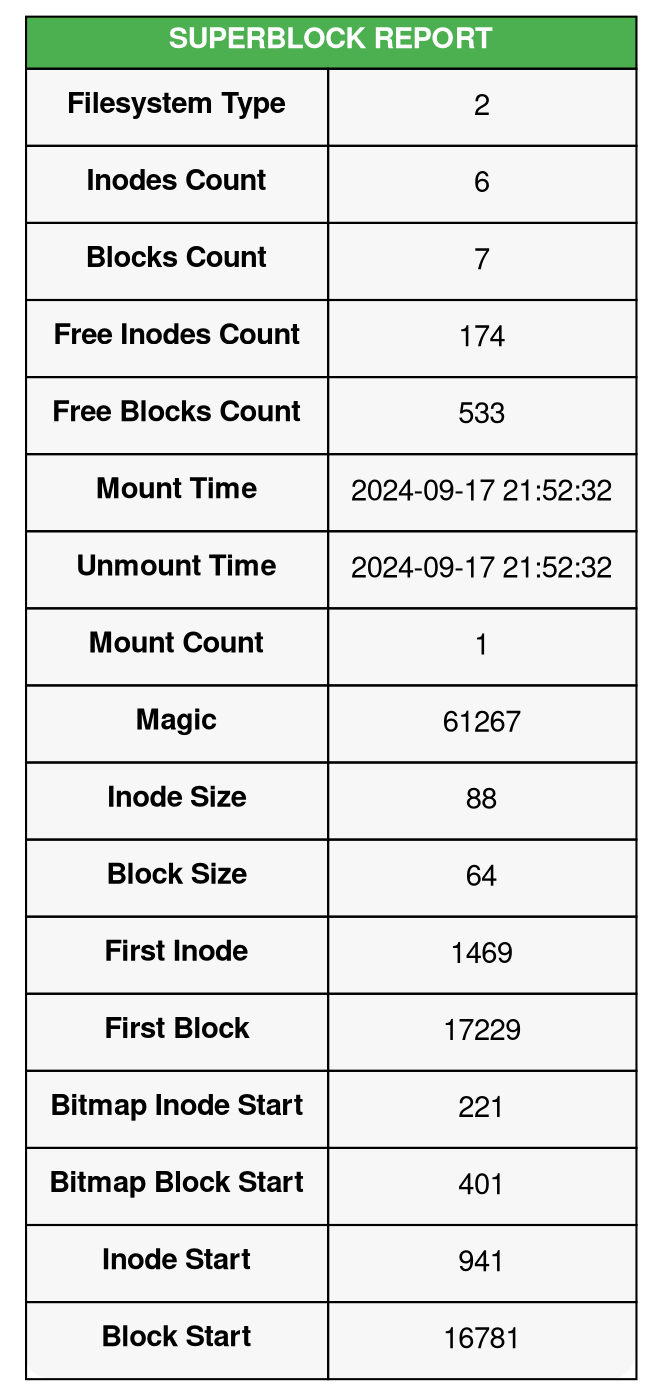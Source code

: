 digraph G {
		node [shape=plaintext, fontname="Helvetica, Arial, sans-serif"]
		tabla [label=<
			<table border="0" cellborder="1" cellspacing="0" cellpadding="10" bgcolor="#f7f7f7" style="rounded">
				<tr><td colspan="2" bgcolor="#4CAF50" align="center" cellpadding="4" cellspacing="0"><b><font color="white">SUPERBLOCK REPORT</font></b></td></tr>
				<tr bgcolor="#eeeeee"><td><b>Filesystem Type</b></td><td>2</td></tr>
				<tr><td><b>Inodes Count</b></td><td>6</td></tr>
				<tr bgcolor="#eeeeee"><td><b>Blocks Count</b></td><td>7</td></tr>
				<tr><td><b>Free Inodes Count</b></td><td>174</td></tr>
				<tr bgcolor="#eeeeee"><td><b>Free Blocks Count</b></td><td>533</td></tr>
				<tr><td><b>Mount Time</b></td><td>2024-09-17 21:52:32</td></tr>
				<tr bgcolor="#eeeeee"><td><b>Unmount Time</b></td><td>2024-09-17 21:52:32</td></tr>
				<tr><td><b>Mount Count</b></td><td>1</td></tr>
				<tr bgcolor="#eeeeee"><td><b>Magic</b></td><td>61267</td></tr>
				<tr><td><b>Inode Size</b></td><td>88</td></tr>
				<tr bgcolor="#eeeeee"><td><b>Block Size</b></td><td>64</td></tr>
				<tr><td><b>First Inode</b></td><td>1469</td></tr>
				<tr bgcolor="#eeeeee"><td><b>First Block</b></td><td>17229</td></tr>
				<tr><td><b>Bitmap Inode Start</b></td><td>221</td></tr>
				<tr bgcolor="#eeeeee"><td><b>Bitmap Block Start</b></td><td>401</td></tr>
				<tr><td><b>Inode Start</b></td><td>941</td></tr>
				<tr bgcolor="#eeeeee"><td><b>Block Start</b></td><td>16781</td></tr>
			</table>
		> ]}
	